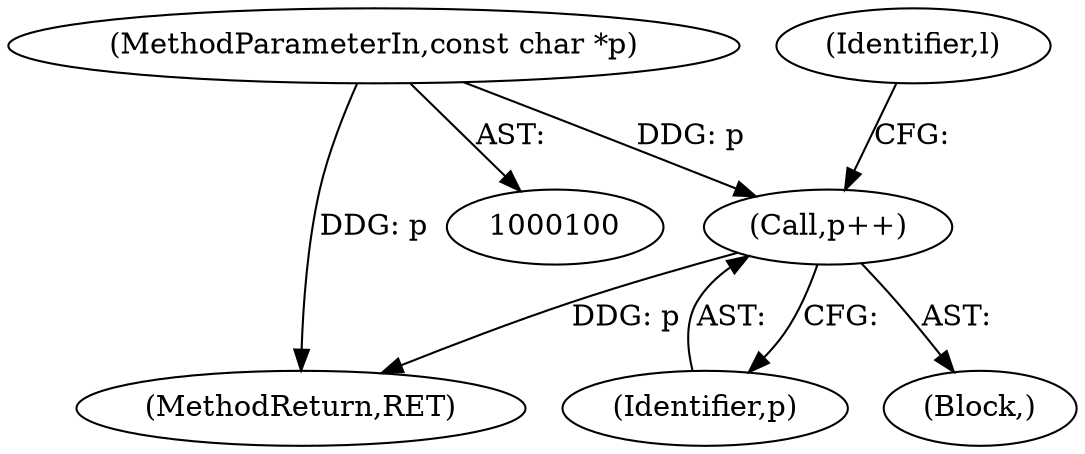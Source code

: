 digraph "0_libarchive_fa7438a0ff4033e4741c807394a9af6207940d71_0@pointer" {
"1000101" [label="(MethodParameterIn,const char *p)"];
"1000139" [label="(Call,p++)"];
"1000140" [label="(Identifier,p)"];
"1000149" [label="(MethodReturn,RET)"];
"1000120" [label="(Block,)"];
"1000142" [label="(Identifier,l)"];
"1000139" [label="(Call,p++)"];
"1000101" [label="(MethodParameterIn,const char *p)"];
"1000101" -> "1000100"  [label="AST: "];
"1000101" -> "1000149"  [label="DDG: p"];
"1000101" -> "1000139"  [label="DDG: p"];
"1000139" -> "1000120"  [label="AST: "];
"1000139" -> "1000140"  [label="CFG: "];
"1000140" -> "1000139"  [label="AST: "];
"1000142" -> "1000139"  [label="CFG: "];
"1000139" -> "1000149"  [label="DDG: p"];
}
